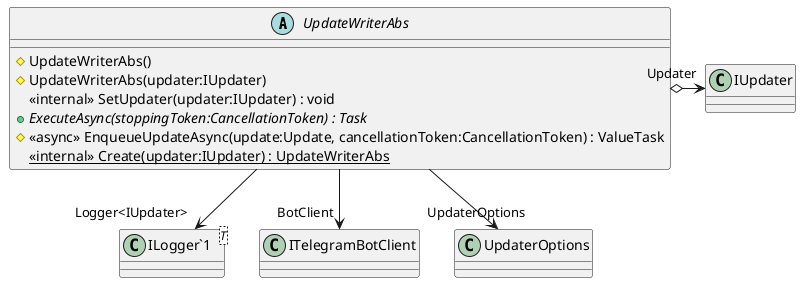 @startuml
abstract class UpdateWriterAbs {
    # UpdateWriterAbs()
    # UpdateWriterAbs(updater:IUpdater)
    <<internal>> SetUpdater(updater:IUpdater) : void
    + {abstract} ExecuteAsync(stoppingToken:CancellationToken) : Task
    # <<async>> EnqueueUpdateAsync(update:Update, cancellationToken:CancellationToken) : ValueTask
    <<internal>> {static} Create(updater:IUpdater) : UpdateWriterAbs
}
class "ILogger`1"<T> {
}
UpdateWriterAbs o-> "Updater" IUpdater
UpdateWriterAbs --> "BotClient" ITelegramBotClient
UpdateWriterAbs --> "Logger<IUpdater>" "ILogger`1"
UpdateWriterAbs --> "UpdaterOptions" UpdaterOptions
@enduml
